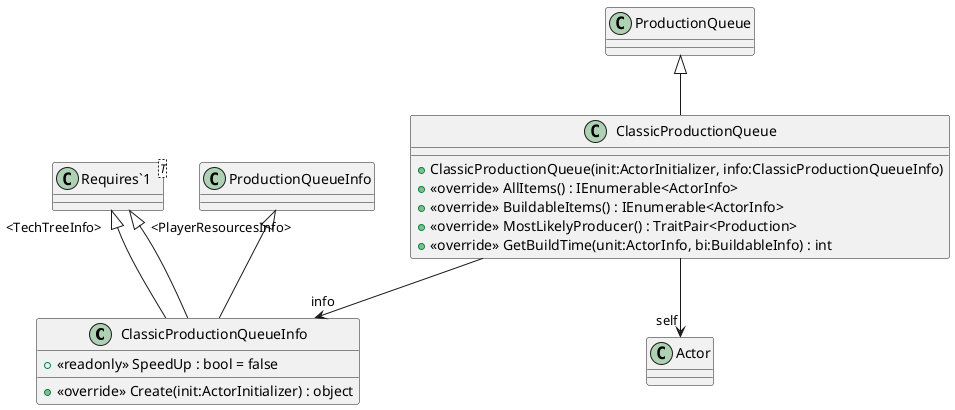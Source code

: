 @startuml
class ClassicProductionQueueInfo {
    + <<readonly>> SpeedUp : bool = false
    + <<override>> Create(init:ActorInitializer) : object
}
class ClassicProductionQueue {
    + ClassicProductionQueue(init:ActorInitializer, info:ClassicProductionQueueInfo)
    + <<override>> AllItems() : IEnumerable<ActorInfo>
    + <<override>> BuildableItems() : IEnumerable<ActorInfo>
    + <<override>> MostLikelyProducer() : TraitPair<Production>
    + <<override>> GetBuildTime(unit:ActorInfo, bi:BuildableInfo) : int
}
class "Requires`1"<T> {
}
ProductionQueueInfo <|-- ClassicProductionQueueInfo
"Requires`1" "<TechTreeInfo>" <|-- ClassicProductionQueueInfo
"Requires`1" "<PlayerResourcesInfo>" <|-- ClassicProductionQueueInfo
ProductionQueue <|-- ClassicProductionQueue
ClassicProductionQueue --> "self" Actor
ClassicProductionQueue --> "info" ClassicProductionQueueInfo
@enduml
